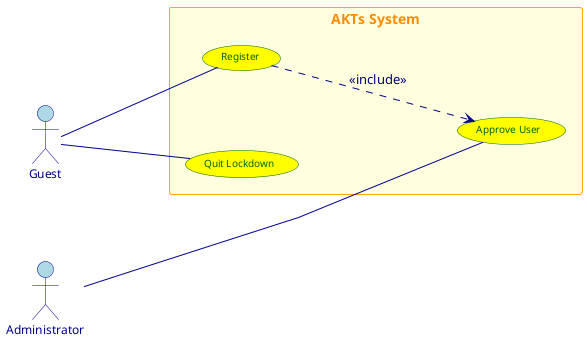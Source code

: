 @startuml
left to right direction
skinparam linetype polyline
skinparam nodesep 80
skinparam ranksep 100

' Cấu hình màu sắc cho actors
skinparam actor {
  BackgroundColor lightblue
  BorderColor darkblue
  FontColor darkblue
  FontSize 12
}


skinparam usecase {
  BackgroundColor yellow
  BorderColor darkgreen
  FontColor darkgreen
  FontSize 10
}


skinparam rectangle {
  BackgroundColor lightyellow
  BorderColor orange
  FontColor darkorange
  FontSize 14
  FontStyle bold
}


skinparam arrow {
  Color darkblue
  FontColor darkblue
}


together {
  actor Guest as "Guest"
  actor Administrator as "Administrator"
}

rectangle "AKTs System" {
  (Register) as Register
  (Quit Lockdown) as QuitLockdown
  (Approve User) as ApproveUser
}

Guest -- Register
Guest -- QuitLockdown
Administrator -- ApproveUser
Register .d.> ApproveUser : <<include>>
@enduml
